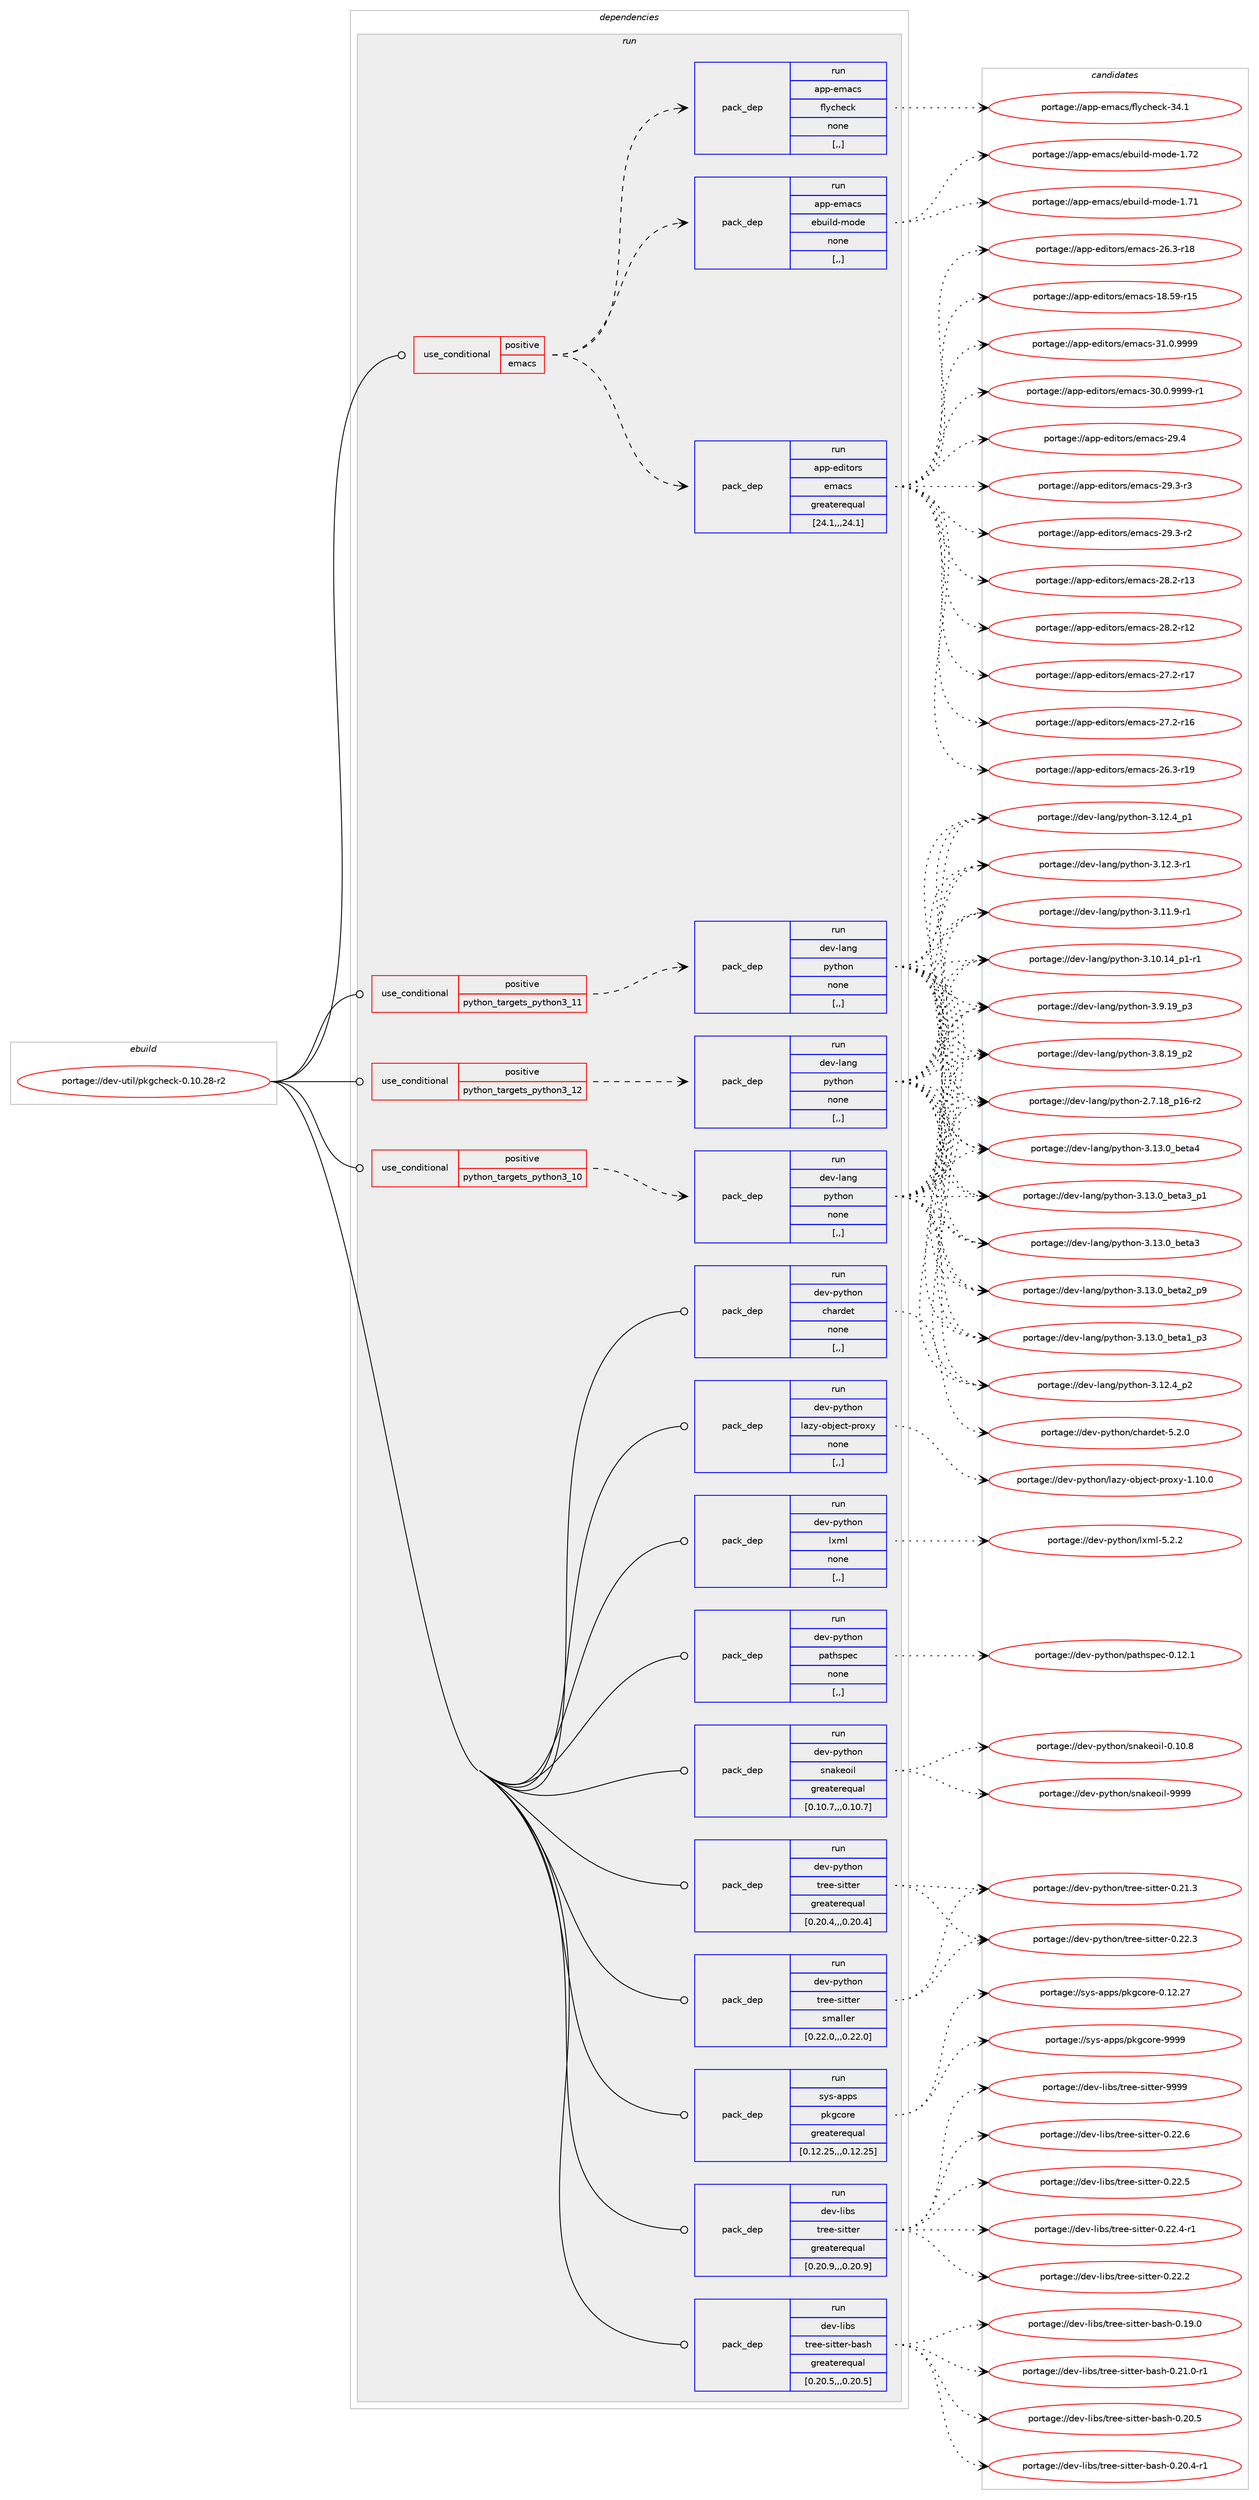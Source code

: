 digraph prolog {

# *************
# Graph options
# *************

newrank=true;
concentrate=true;
compound=true;
graph [rankdir=LR,fontname=Helvetica,fontsize=10,ranksep=1.5];#, ranksep=2.5, nodesep=0.2];
edge  [arrowhead=vee];
node  [fontname=Helvetica,fontsize=10];

# **********
# The ebuild
# **********

subgraph cluster_leftcol {
color=gray;
label=<<i>ebuild</i>>;
id [label="portage://dev-util/pkgcheck-0.10.28-r2", color=red, width=4, href="../dev-util/pkgcheck-0.10.28-r2.svg"];
}

# ****************
# The dependencies
# ****************

subgraph cluster_midcol {
color=gray;
label=<<i>dependencies</i>>;
subgraph cluster_compile {
fillcolor="#eeeeee";
style=filled;
label=<<i>compile</i>>;
}
subgraph cluster_compileandrun {
fillcolor="#eeeeee";
style=filled;
label=<<i>compile and run</i>>;
}
subgraph cluster_run {
fillcolor="#eeeeee";
style=filled;
label=<<i>run</i>>;
subgraph cond61493 {
dependency218327 [label=<<TABLE BORDER="0" CELLBORDER="1" CELLSPACING="0" CELLPADDING="4"><TR><TD ROWSPAN="3" CELLPADDING="10">use_conditional</TD></TR><TR><TD>positive</TD></TR><TR><TD>emacs</TD></TR></TABLE>>, shape=none, color=red];
subgraph pack155393 {
dependency218328 [label=<<TABLE BORDER="0" CELLBORDER="1" CELLSPACING="0" CELLPADDING="4" WIDTH="220"><TR><TD ROWSPAN="6" CELLPADDING="30">pack_dep</TD></TR><TR><TD WIDTH="110">run</TD></TR><TR><TD>app-editors</TD></TR><TR><TD>emacs</TD></TR><TR><TD>greaterequal</TD></TR><TR><TD>[24.1,,,24.1]</TD></TR></TABLE>>, shape=none, color=blue];
}
dependency218327:e -> dependency218328:w [weight=20,style="dashed",arrowhead="vee"];
subgraph pack155394 {
dependency218329 [label=<<TABLE BORDER="0" CELLBORDER="1" CELLSPACING="0" CELLPADDING="4" WIDTH="220"><TR><TD ROWSPAN="6" CELLPADDING="30">pack_dep</TD></TR><TR><TD WIDTH="110">run</TD></TR><TR><TD>app-emacs</TD></TR><TR><TD>ebuild-mode</TD></TR><TR><TD>none</TD></TR><TR><TD>[,,]</TD></TR></TABLE>>, shape=none, color=blue];
}
dependency218327:e -> dependency218329:w [weight=20,style="dashed",arrowhead="vee"];
subgraph pack155395 {
dependency218330 [label=<<TABLE BORDER="0" CELLBORDER="1" CELLSPACING="0" CELLPADDING="4" WIDTH="220"><TR><TD ROWSPAN="6" CELLPADDING="30">pack_dep</TD></TR><TR><TD WIDTH="110">run</TD></TR><TR><TD>app-emacs</TD></TR><TR><TD>flycheck</TD></TR><TR><TD>none</TD></TR><TR><TD>[,,]</TD></TR></TABLE>>, shape=none, color=blue];
}
dependency218327:e -> dependency218330:w [weight=20,style="dashed",arrowhead="vee"];
}
id:e -> dependency218327:w [weight=20,style="solid",arrowhead="odot"];
subgraph cond61494 {
dependency218331 [label=<<TABLE BORDER="0" CELLBORDER="1" CELLSPACING="0" CELLPADDING="4"><TR><TD ROWSPAN="3" CELLPADDING="10">use_conditional</TD></TR><TR><TD>positive</TD></TR><TR><TD>python_targets_python3_10</TD></TR></TABLE>>, shape=none, color=red];
subgraph pack155396 {
dependency218332 [label=<<TABLE BORDER="0" CELLBORDER="1" CELLSPACING="0" CELLPADDING="4" WIDTH="220"><TR><TD ROWSPAN="6" CELLPADDING="30">pack_dep</TD></TR><TR><TD WIDTH="110">run</TD></TR><TR><TD>dev-lang</TD></TR><TR><TD>python</TD></TR><TR><TD>none</TD></TR><TR><TD>[,,]</TD></TR></TABLE>>, shape=none, color=blue];
}
dependency218331:e -> dependency218332:w [weight=20,style="dashed",arrowhead="vee"];
}
id:e -> dependency218331:w [weight=20,style="solid",arrowhead="odot"];
subgraph cond61495 {
dependency218333 [label=<<TABLE BORDER="0" CELLBORDER="1" CELLSPACING="0" CELLPADDING="4"><TR><TD ROWSPAN="3" CELLPADDING="10">use_conditional</TD></TR><TR><TD>positive</TD></TR><TR><TD>python_targets_python3_11</TD></TR></TABLE>>, shape=none, color=red];
subgraph pack155397 {
dependency218334 [label=<<TABLE BORDER="0" CELLBORDER="1" CELLSPACING="0" CELLPADDING="4" WIDTH="220"><TR><TD ROWSPAN="6" CELLPADDING="30">pack_dep</TD></TR><TR><TD WIDTH="110">run</TD></TR><TR><TD>dev-lang</TD></TR><TR><TD>python</TD></TR><TR><TD>none</TD></TR><TR><TD>[,,]</TD></TR></TABLE>>, shape=none, color=blue];
}
dependency218333:e -> dependency218334:w [weight=20,style="dashed",arrowhead="vee"];
}
id:e -> dependency218333:w [weight=20,style="solid",arrowhead="odot"];
subgraph cond61496 {
dependency218335 [label=<<TABLE BORDER="0" CELLBORDER="1" CELLSPACING="0" CELLPADDING="4"><TR><TD ROWSPAN="3" CELLPADDING="10">use_conditional</TD></TR><TR><TD>positive</TD></TR><TR><TD>python_targets_python3_12</TD></TR></TABLE>>, shape=none, color=red];
subgraph pack155398 {
dependency218336 [label=<<TABLE BORDER="0" CELLBORDER="1" CELLSPACING="0" CELLPADDING="4" WIDTH="220"><TR><TD ROWSPAN="6" CELLPADDING="30">pack_dep</TD></TR><TR><TD WIDTH="110">run</TD></TR><TR><TD>dev-lang</TD></TR><TR><TD>python</TD></TR><TR><TD>none</TD></TR><TR><TD>[,,]</TD></TR></TABLE>>, shape=none, color=blue];
}
dependency218335:e -> dependency218336:w [weight=20,style="dashed",arrowhead="vee"];
}
id:e -> dependency218335:w [weight=20,style="solid",arrowhead="odot"];
subgraph pack155399 {
dependency218337 [label=<<TABLE BORDER="0" CELLBORDER="1" CELLSPACING="0" CELLPADDING="4" WIDTH="220"><TR><TD ROWSPAN="6" CELLPADDING="30">pack_dep</TD></TR><TR><TD WIDTH="110">run</TD></TR><TR><TD>dev-libs</TD></TR><TR><TD>tree-sitter</TD></TR><TR><TD>greaterequal</TD></TR><TR><TD>[0.20.9,,,0.20.9]</TD></TR></TABLE>>, shape=none, color=blue];
}
id:e -> dependency218337:w [weight=20,style="solid",arrowhead="odot"];
subgraph pack155400 {
dependency218338 [label=<<TABLE BORDER="0" CELLBORDER="1" CELLSPACING="0" CELLPADDING="4" WIDTH="220"><TR><TD ROWSPAN="6" CELLPADDING="30">pack_dep</TD></TR><TR><TD WIDTH="110">run</TD></TR><TR><TD>dev-libs</TD></TR><TR><TD>tree-sitter-bash</TD></TR><TR><TD>greaterequal</TD></TR><TR><TD>[0.20.5,,,0.20.5]</TD></TR></TABLE>>, shape=none, color=blue];
}
id:e -> dependency218338:w [weight=20,style="solid",arrowhead="odot"];
subgraph pack155401 {
dependency218339 [label=<<TABLE BORDER="0" CELLBORDER="1" CELLSPACING="0" CELLPADDING="4" WIDTH="220"><TR><TD ROWSPAN="6" CELLPADDING="30">pack_dep</TD></TR><TR><TD WIDTH="110">run</TD></TR><TR><TD>dev-python</TD></TR><TR><TD>chardet</TD></TR><TR><TD>none</TD></TR><TR><TD>[,,]</TD></TR></TABLE>>, shape=none, color=blue];
}
id:e -> dependency218339:w [weight=20,style="solid",arrowhead="odot"];
subgraph pack155402 {
dependency218340 [label=<<TABLE BORDER="0" CELLBORDER="1" CELLSPACING="0" CELLPADDING="4" WIDTH="220"><TR><TD ROWSPAN="6" CELLPADDING="30">pack_dep</TD></TR><TR><TD WIDTH="110">run</TD></TR><TR><TD>dev-python</TD></TR><TR><TD>lazy-object-proxy</TD></TR><TR><TD>none</TD></TR><TR><TD>[,,]</TD></TR></TABLE>>, shape=none, color=blue];
}
id:e -> dependency218340:w [weight=20,style="solid",arrowhead="odot"];
subgraph pack155403 {
dependency218341 [label=<<TABLE BORDER="0" CELLBORDER="1" CELLSPACING="0" CELLPADDING="4" WIDTH="220"><TR><TD ROWSPAN="6" CELLPADDING="30">pack_dep</TD></TR><TR><TD WIDTH="110">run</TD></TR><TR><TD>dev-python</TD></TR><TR><TD>lxml</TD></TR><TR><TD>none</TD></TR><TR><TD>[,,]</TD></TR></TABLE>>, shape=none, color=blue];
}
id:e -> dependency218341:w [weight=20,style="solid",arrowhead="odot"];
subgraph pack155404 {
dependency218342 [label=<<TABLE BORDER="0" CELLBORDER="1" CELLSPACING="0" CELLPADDING="4" WIDTH="220"><TR><TD ROWSPAN="6" CELLPADDING="30">pack_dep</TD></TR><TR><TD WIDTH="110">run</TD></TR><TR><TD>dev-python</TD></TR><TR><TD>pathspec</TD></TR><TR><TD>none</TD></TR><TR><TD>[,,]</TD></TR></TABLE>>, shape=none, color=blue];
}
id:e -> dependency218342:w [weight=20,style="solid",arrowhead="odot"];
subgraph pack155405 {
dependency218343 [label=<<TABLE BORDER="0" CELLBORDER="1" CELLSPACING="0" CELLPADDING="4" WIDTH="220"><TR><TD ROWSPAN="6" CELLPADDING="30">pack_dep</TD></TR><TR><TD WIDTH="110">run</TD></TR><TR><TD>dev-python</TD></TR><TR><TD>snakeoil</TD></TR><TR><TD>greaterequal</TD></TR><TR><TD>[0.10.7,,,0.10.7]</TD></TR></TABLE>>, shape=none, color=blue];
}
id:e -> dependency218343:w [weight=20,style="solid",arrowhead="odot"];
subgraph pack155406 {
dependency218344 [label=<<TABLE BORDER="0" CELLBORDER="1" CELLSPACING="0" CELLPADDING="4" WIDTH="220"><TR><TD ROWSPAN="6" CELLPADDING="30">pack_dep</TD></TR><TR><TD WIDTH="110">run</TD></TR><TR><TD>dev-python</TD></TR><TR><TD>tree-sitter</TD></TR><TR><TD>greaterequal</TD></TR><TR><TD>[0.20.4,,,0.20.4]</TD></TR></TABLE>>, shape=none, color=blue];
}
id:e -> dependency218344:w [weight=20,style="solid",arrowhead="odot"];
subgraph pack155407 {
dependency218345 [label=<<TABLE BORDER="0" CELLBORDER="1" CELLSPACING="0" CELLPADDING="4" WIDTH="220"><TR><TD ROWSPAN="6" CELLPADDING="30">pack_dep</TD></TR><TR><TD WIDTH="110">run</TD></TR><TR><TD>dev-python</TD></TR><TR><TD>tree-sitter</TD></TR><TR><TD>smaller</TD></TR><TR><TD>[0.22.0,,,0.22.0]</TD></TR></TABLE>>, shape=none, color=blue];
}
id:e -> dependency218345:w [weight=20,style="solid",arrowhead="odot"];
subgraph pack155408 {
dependency218346 [label=<<TABLE BORDER="0" CELLBORDER="1" CELLSPACING="0" CELLPADDING="4" WIDTH="220"><TR><TD ROWSPAN="6" CELLPADDING="30">pack_dep</TD></TR><TR><TD WIDTH="110">run</TD></TR><TR><TD>sys-apps</TD></TR><TR><TD>pkgcore</TD></TR><TR><TD>greaterequal</TD></TR><TR><TD>[0.12.25,,,0.12.25]</TD></TR></TABLE>>, shape=none, color=blue];
}
id:e -> dependency218346:w [weight=20,style="solid",arrowhead="odot"];
}
}

# **************
# The candidates
# **************

subgraph cluster_choices {
rank=same;
color=gray;
label=<<i>candidates</i>>;

subgraph choice155393 {
color=black;
nodesep=1;
choice971121124510110010511611111411547101109979911545514946484657575757 [label="portage://app-editors/emacs-31.0.9999", color=red, width=4,href="../app-editors/emacs-31.0.9999.svg"];
choice9711211245101100105116111114115471011099799115455148464846575757574511449 [label="portage://app-editors/emacs-30.0.9999-r1", color=red, width=4,href="../app-editors/emacs-30.0.9999-r1.svg"];
choice97112112451011001051161111141154710110997991154550574652 [label="portage://app-editors/emacs-29.4", color=red, width=4,href="../app-editors/emacs-29.4.svg"];
choice971121124510110010511611111411547101109979911545505746514511451 [label="portage://app-editors/emacs-29.3-r3", color=red, width=4,href="../app-editors/emacs-29.3-r3.svg"];
choice971121124510110010511611111411547101109979911545505746514511450 [label="portage://app-editors/emacs-29.3-r2", color=red, width=4,href="../app-editors/emacs-29.3-r2.svg"];
choice97112112451011001051161111141154710110997991154550564650451144951 [label="portage://app-editors/emacs-28.2-r13", color=red, width=4,href="../app-editors/emacs-28.2-r13.svg"];
choice97112112451011001051161111141154710110997991154550564650451144950 [label="portage://app-editors/emacs-28.2-r12", color=red, width=4,href="../app-editors/emacs-28.2-r12.svg"];
choice97112112451011001051161111141154710110997991154550554650451144955 [label="portage://app-editors/emacs-27.2-r17", color=red, width=4,href="../app-editors/emacs-27.2-r17.svg"];
choice97112112451011001051161111141154710110997991154550554650451144954 [label="portage://app-editors/emacs-27.2-r16", color=red, width=4,href="../app-editors/emacs-27.2-r16.svg"];
choice97112112451011001051161111141154710110997991154550544651451144957 [label="portage://app-editors/emacs-26.3-r19", color=red, width=4,href="../app-editors/emacs-26.3-r19.svg"];
choice97112112451011001051161111141154710110997991154550544651451144956 [label="portage://app-editors/emacs-26.3-r18", color=red, width=4,href="../app-editors/emacs-26.3-r18.svg"];
choice9711211245101100105116111114115471011099799115454956465357451144953 [label="portage://app-editors/emacs-18.59-r15", color=red, width=4,href="../app-editors/emacs-18.59-r15.svg"];
dependency218328:e -> choice971121124510110010511611111411547101109979911545514946484657575757:w [style=dotted,weight="100"];
dependency218328:e -> choice9711211245101100105116111114115471011099799115455148464846575757574511449:w [style=dotted,weight="100"];
dependency218328:e -> choice97112112451011001051161111141154710110997991154550574652:w [style=dotted,weight="100"];
dependency218328:e -> choice971121124510110010511611111411547101109979911545505746514511451:w [style=dotted,weight="100"];
dependency218328:e -> choice971121124510110010511611111411547101109979911545505746514511450:w [style=dotted,weight="100"];
dependency218328:e -> choice97112112451011001051161111141154710110997991154550564650451144951:w [style=dotted,weight="100"];
dependency218328:e -> choice97112112451011001051161111141154710110997991154550564650451144950:w [style=dotted,weight="100"];
dependency218328:e -> choice97112112451011001051161111141154710110997991154550554650451144955:w [style=dotted,weight="100"];
dependency218328:e -> choice97112112451011001051161111141154710110997991154550554650451144954:w [style=dotted,weight="100"];
dependency218328:e -> choice97112112451011001051161111141154710110997991154550544651451144957:w [style=dotted,weight="100"];
dependency218328:e -> choice97112112451011001051161111141154710110997991154550544651451144956:w [style=dotted,weight="100"];
dependency218328:e -> choice9711211245101100105116111114115471011099799115454956465357451144953:w [style=dotted,weight="100"];
}
subgraph choice155394 {
color=black;
nodesep=1;
choice971121124510110997991154710198117105108100451091111001014549465550 [label="portage://app-emacs/ebuild-mode-1.72", color=red, width=4,href="../app-emacs/ebuild-mode-1.72.svg"];
choice971121124510110997991154710198117105108100451091111001014549465549 [label="portage://app-emacs/ebuild-mode-1.71", color=red, width=4,href="../app-emacs/ebuild-mode-1.71.svg"];
dependency218329:e -> choice971121124510110997991154710198117105108100451091111001014549465550:w [style=dotted,weight="100"];
dependency218329:e -> choice971121124510110997991154710198117105108100451091111001014549465549:w [style=dotted,weight="100"];
}
subgraph choice155395 {
color=black;
nodesep=1;
choice971121124510110997991154710210812199104101991074551524649 [label="portage://app-emacs/flycheck-34.1", color=red, width=4,href="../app-emacs/flycheck-34.1.svg"];
dependency218330:e -> choice971121124510110997991154710210812199104101991074551524649:w [style=dotted,weight="100"];
}
subgraph choice155396 {
color=black;
nodesep=1;
choice1001011184510897110103471121211161041111104551464951464895981011169752 [label="portage://dev-lang/python-3.13.0_beta4", color=red, width=4,href="../dev-lang/python-3.13.0_beta4.svg"];
choice10010111845108971101034711212111610411111045514649514648959810111697519511249 [label="portage://dev-lang/python-3.13.0_beta3_p1", color=red, width=4,href="../dev-lang/python-3.13.0_beta3_p1.svg"];
choice1001011184510897110103471121211161041111104551464951464895981011169751 [label="portage://dev-lang/python-3.13.0_beta3", color=red, width=4,href="../dev-lang/python-3.13.0_beta3.svg"];
choice10010111845108971101034711212111610411111045514649514648959810111697509511257 [label="portage://dev-lang/python-3.13.0_beta2_p9", color=red, width=4,href="../dev-lang/python-3.13.0_beta2_p9.svg"];
choice10010111845108971101034711212111610411111045514649514648959810111697499511251 [label="portage://dev-lang/python-3.13.0_beta1_p3", color=red, width=4,href="../dev-lang/python-3.13.0_beta1_p3.svg"];
choice100101118451089711010347112121116104111110455146495046529511250 [label="portage://dev-lang/python-3.12.4_p2", color=red, width=4,href="../dev-lang/python-3.12.4_p2.svg"];
choice100101118451089711010347112121116104111110455146495046529511249 [label="portage://dev-lang/python-3.12.4_p1", color=red, width=4,href="../dev-lang/python-3.12.4_p1.svg"];
choice100101118451089711010347112121116104111110455146495046514511449 [label="portage://dev-lang/python-3.12.3-r1", color=red, width=4,href="../dev-lang/python-3.12.3-r1.svg"];
choice100101118451089711010347112121116104111110455146494946574511449 [label="portage://dev-lang/python-3.11.9-r1", color=red, width=4,href="../dev-lang/python-3.11.9-r1.svg"];
choice100101118451089711010347112121116104111110455146494846495295112494511449 [label="portage://dev-lang/python-3.10.14_p1-r1", color=red, width=4,href="../dev-lang/python-3.10.14_p1-r1.svg"];
choice100101118451089711010347112121116104111110455146574649579511251 [label="portage://dev-lang/python-3.9.19_p3", color=red, width=4,href="../dev-lang/python-3.9.19_p3.svg"];
choice100101118451089711010347112121116104111110455146564649579511250 [label="portage://dev-lang/python-3.8.19_p2", color=red, width=4,href="../dev-lang/python-3.8.19_p2.svg"];
choice100101118451089711010347112121116104111110455046554649569511249544511450 [label="portage://dev-lang/python-2.7.18_p16-r2", color=red, width=4,href="../dev-lang/python-2.7.18_p16-r2.svg"];
dependency218332:e -> choice1001011184510897110103471121211161041111104551464951464895981011169752:w [style=dotted,weight="100"];
dependency218332:e -> choice10010111845108971101034711212111610411111045514649514648959810111697519511249:w [style=dotted,weight="100"];
dependency218332:e -> choice1001011184510897110103471121211161041111104551464951464895981011169751:w [style=dotted,weight="100"];
dependency218332:e -> choice10010111845108971101034711212111610411111045514649514648959810111697509511257:w [style=dotted,weight="100"];
dependency218332:e -> choice10010111845108971101034711212111610411111045514649514648959810111697499511251:w [style=dotted,weight="100"];
dependency218332:e -> choice100101118451089711010347112121116104111110455146495046529511250:w [style=dotted,weight="100"];
dependency218332:e -> choice100101118451089711010347112121116104111110455146495046529511249:w [style=dotted,weight="100"];
dependency218332:e -> choice100101118451089711010347112121116104111110455146495046514511449:w [style=dotted,weight="100"];
dependency218332:e -> choice100101118451089711010347112121116104111110455146494946574511449:w [style=dotted,weight="100"];
dependency218332:e -> choice100101118451089711010347112121116104111110455146494846495295112494511449:w [style=dotted,weight="100"];
dependency218332:e -> choice100101118451089711010347112121116104111110455146574649579511251:w [style=dotted,weight="100"];
dependency218332:e -> choice100101118451089711010347112121116104111110455146564649579511250:w [style=dotted,weight="100"];
dependency218332:e -> choice100101118451089711010347112121116104111110455046554649569511249544511450:w [style=dotted,weight="100"];
}
subgraph choice155397 {
color=black;
nodesep=1;
choice1001011184510897110103471121211161041111104551464951464895981011169752 [label="portage://dev-lang/python-3.13.0_beta4", color=red, width=4,href="../dev-lang/python-3.13.0_beta4.svg"];
choice10010111845108971101034711212111610411111045514649514648959810111697519511249 [label="portage://dev-lang/python-3.13.0_beta3_p1", color=red, width=4,href="../dev-lang/python-3.13.0_beta3_p1.svg"];
choice1001011184510897110103471121211161041111104551464951464895981011169751 [label="portage://dev-lang/python-3.13.0_beta3", color=red, width=4,href="../dev-lang/python-3.13.0_beta3.svg"];
choice10010111845108971101034711212111610411111045514649514648959810111697509511257 [label="portage://dev-lang/python-3.13.0_beta2_p9", color=red, width=4,href="../dev-lang/python-3.13.0_beta2_p9.svg"];
choice10010111845108971101034711212111610411111045514649514648959810111697499511251 [label="portage://dev-lang/python-3.13.0_beta1_p3", color=red, width=4,href="../dev-lang/python-3.13.0_beta1_p3.svg"];
choice100101118451089711010347112121116104111110455146495046529511250 [label="portage://dev-lang/python-3.12.4_p2", color=red, width=4,href="../dev-lang/python-3.12.4_p2.svg"];
choice100101118451089711010347112121116104111110455146495046529511249 [label="portage://dev-lang/python-3.12.4_p1", color=red, width=4,href="../dev-lang/python-3.12.4_p1.svg"];
choice100101118451089711010347112121116104111110455146495046514511449 [label="portage://dev-lang/python-3.12.3-r1", color=red, width=4,href="../dev-lang/python-3.12.3-r1.svg"];
choice100101118451089711010347112121116104111110455146494946574511449 [label="portage://dev-lang/python-3.11.9-r1", color=red, width=4,href="../dev-lang/python-3.11.9-r1.svg"];
choice100101118451089711010347112121116104111110455146494846495295112494511449 [label="portage://dev-lang/python-3.10.14_p1-r1", color=red, width=4,href="../dev-lang/python-3.10.14_p1-r1.svg"];
choice100101118451089711010347112121116104111110455146574649579511251 [label="portage://dev-lang/python-3.9.19_p3", color=red, width=4,href="../dev-lang/python-3.9.19_p3.svg"];
choice100101118451089711010347112121116104111110455146564649579511250 [label="portage://dev-lang/python-3.8.19_p2", color=red, width=4,href="../dev-lang/python-3.8.19_p2.svg"];
choice100101118451089711010347112121116104111110455046554649569511249544511450 [label="portage://dev-lang/python-2.7.18_p16-r2", color=red, width=4,href="../dev-lang/python-2.7.18_p16-r2.svg"];
dependency218334:e -> choice1001011184510897110103471121211161041111104551464951464895981011169752:w [style=dotted,weight="100"];
dependency218334:e -> choice10010111845108971101034711212111610411111045514649514648959810111697519511249:w [style=dotted,weight="100"];
dependency218334:e -> choice1001011184510897110103471121211161041111104551464951464895981011169751:w [style=dotted,weight="100"];
dependency218334:e -> choice10010111845108971101034711212111610411111045514649514648959810111697509511257:w [style=dotted,weight="100"];
dependency218334:e -> choice10010111845108971101034711212111610411111045514649514648959810111697499511251:w [style=dotted,weight="100"];
dependency218334:e -> choice100101118451089711010347112121116104111110455146495046529511250:w [style=dotted,weight="100"];
dependency218334:e -> choice100101118451089711010347112121116104111110455146495046529511249:w [style=dotted,weight="100"];
dependency218334:e -> choice100101118451089711010347112121116104111110455146495046514511449:w [style=dotted,weight="100"];
dependency218334:e -> choice100101118451089711010347112121116104111110455146494946574511449:w [style=dotted,weight="100"];
dependency218334:e -> choice100101118451089711010347112121116104111110455146494846495295112494511449:w [style=dotted,weight="100"];
dependency218334:e -> choice100101118451089711010347112121116104111110455146574649579511251:w [style=dotted,weight="100"];
dependency218334:e -> choice100101118451089711010347112121116104111110455146564649579511250:w [style=dotted,weight="100"];
dependency218334:e -> choice100101118451089711010347112121116104111110455046554649569511249544511450:w [style=dotted,weight="100"];
}
subgraph choice155398 {
color=black;
nodesep=1;
choice1001011184510897110103471121211161041111104551464951464895981011169752 [label="portage://dev-lang/python-3.13.0_beta4", color=red, width=4,href="../dev-lang/python-3.13.0_beta4.svg"];
choice10010111845108971101034711212111610411111045514649514648959810111697519511249 [label="portage://dev-lang/python-3.13.0_beta3_p1", color=red, width=4,href="../dev-lang/python-3.13.0_beta3_p1.svg"];
choice1001011184510897110103471121211161041111104551464951464895981011169751 [label="portage://dev-lang/python-3.13.0_beta3", color=red, width=4,href="../dev-lang/python-3.13.0_beta3.svg"];
choice10010111845108971101034711212111610411111045514649514648959810111697509511257 [label="portage://dev-lang/python-3.13.0_beta2_p9", color=red, width=4,href="../dev-lang/python-3.13.0_beta2_p9.svg"];
choice10010111845108971101034711212111610411111045514649514648959810111697499511251 [label="portage://dev-lang/python-3.13.0_beta1_p3", color=red, width=4,href="../dev-lang/python-3.13.0_beta1_p3.svg"];
choice100101118451089711010347112121116104111110455146495046529511250 [label="portage://dev-lang/python-3.12.4_p2", color=red, width=4,href="../dev-lang/python-3.12.4_p2.svg"];
choice100101118451089711010347112121116104111110455146495046529511249 [label="portage://dev-lang/python-3.12.4_p1", color=red, width=4,href="../dev-lang/python-3.12.4_p1.svg"];
choice100101118451089711010347112121116104111110455146495046514511449 [label="portage://dev-lang/python-3.12.3-r1", color=red, width=4,href="../dev-lang/python-3.12.3-r1.svg"];
choice100101118451089711010347112121116104111110455146494946574511449 [label="portage://dev-lang/python-3.11.9-r1", color=red, width=4,href="../dev-lang/python-3.11.9-r1.svg"];
choice100101118451089711010347112121116104111110455146494846495295112494511449 [label="portage://dev-lang/python-3.10.14_p1-r1", color=red, width=4,href="../dev-lang/python-3.10.14_p1-r1.svg"];
choice100101118451089711010347112121116104111110455146574649579511251 [label="portage://dev-lang/python-3.9.19_p3", color=red, width=4,href="../dev-lang/python-3.9.19_p3.svg"];
choice100101118451089711010347112121116104111110455146564649579511250 [label="portage://dev-lang/python-3.8.19_p2", color=red, width=4,href="../dev-lang/python-3.8.19_p2.svg"];
choice100101118451089711010347112121116104111110455046554649569511249544511450 [label="portage://dev-lang/python-2.7.18_p16-r2", color=red, width=4,href="../dev-lang/python-2.7.18_p16-r2.svg"];
dependency218336:e -> choice1001011184510897110103471121211161041111104551464951464895981011169752:w [style=dotted,weight="100"];
dependency218336:e -> choice10010111845108971101034711212111610411111045514649514648959810111697519511249:w [style=dotted,weight="100"];
dependency218336:e -> choice1001011184510897110103471121211161041111104551464951464895981011169751:w [style=dotted,weight="100"];
dependency218336:e -> choice10010111845108971101034711212111610411111045514649514648959810111697509511257:w [style=dotted,weight="100"];
dependency218336:e -> choice10010111845108971101034711212111610411111045514649514648959810111697499511251:w [style=dotted,weight="100"];
dependency218336:e -> choice100101118451089711010347112121116104111110455146495046529511250:w [style=dotted,weight="100"];
dependency218336:e -> choice100101118451089711010347112121116104111110455146495046529511249:w [style=dotted,weight="100"];
dependency218336:e -> choice100101118451089711010347112121116104111110455146495046514511449:w [style=dotted,weight="100"];
dependency218336:e -> choice100101118451089711010347112121116104111110455146494946574511449:w [style=dotted,weight="100"];
dependency218336:e -> choice100101118451089711010347112121116104111110455146494846495295112494511449:w [style=dotted,weight="100"];
dependency218336:e -> choice100101118451089711010347112121116104111110455146574649579511251:w [style=dotted,weight="100"];
dependency218336:e -> choice100101118451089711010347112121116104111110455146564649579511250:w [style=dotted,weight="100"];
dependency218336:e -> choice100101118451089711010347112121116104111110455046554649569511249544511450:w [style=dotted,weight="100"];
}
subgraph choice155399 {
color=black;
nodesep=1;
choice100101118451081059811547116114101101451151051161161011144557575757 [label="portage://dev-libs/tree-sitter-9999", color=red, width=4,href="../dev-libs/tree-sitter-9999.svg"];
choice1001011184510810598115471161141011014511510511611610111445484650504654 [label="portage://dev-libs/tree-sitter-0.22.6", color=red, width=4,href="../dev-libs/tree-sitter-0.22.6.svg"];
choice1001011184510810598115471161141011014511510511611610111445484650504653 [label="portage://dev-libs/tree-sitter-0.22.5", color=red, width=4,href="../dev-libs/tree-sitter-0.22.5.svg"];
choice10010111845108105981154711611410110145115105116116101114454846505046524511449 [label="portage://dev-libs/tree-sitter-0.22.4-r1", color=red, width=4,href="../dev-libs/tree-sitter-0.22.4-r1.svg"];
choice1001011184510810598115471161141011014511510511611610111445484650504650 [label="portage://dev-libs/tree-sitter-0.22.2", color=red, width=4,href="../dev-libs/tree-sitter-0.22.2.svg"];
dependency218337:e -> choice100101118451081059811547116114101101451151051161161011144557575757:w [style=dotted,weight="100"];
dependency218337:e -> choice1001011184510810598115471161141011014511510511611610111445484650504654:w [style=dotted,weight="100"];
dependency218337:e -> choice1001011184510810598115471161141011014511510511611610111445484650504653:w [style=dotted,weight="100"];
dependency218337:e -> choice10010111845108105981154711611410110145115105116116101114454846505046524511449:w [style=dotted,weight="100"];
dependency218337:e -> choice1001011184510810598115471161141011014511510511611610111445484650504650:w [style=dotted,weight="100"];
}
subgraph choice155400 {
color=black;
nodesep=1;
choice10010111845108105981154711611410110145115105116116101114459897115104454846504946484511449 [label="portage://dev-libs/tree-sitter-bash-0.21.0-r1", color=red, width=4,href="../dev-libs/tree-sitter-bash-0.21.0-r1.svg"];
choice1001011184510810598115471161141011014511510511611610111445989711510445484650484653 [label="portage://dev-libs/tree-sitter-bash-0.20.5", color=red, width=4,href="../dev-libs/tree-sitter-bash-0.20.5.svg"];
choice10010111845108105981154711611410110145115105116116101114459897115104454846504846524511449 [label="portage://dev-libs/tree-sitter-bash-0.20.4-r1", color=red, width=4,href="../dev-libs/tree-sitter-bash-0.20.4-r1.svg"];
choice1001011184510810598115471161141011014511510511611610111445989711510445484649574648 [label="portage://dev-libs/tree-sitter-bash-0.19.0", color=red, width=4,href="../dev-libs/tree-sitter-bash-0.19.0.svg"];
dependency218338:e -> choice10010111845108105981154711611410110145115105116116101114459897115104454846504946484511449:w [style=dotted,weight="100"];
dependency218338:e -> choice1001011184510810598115471161141011014511510511611610111445989711510445484650484653:w [style=dotted,weight="100"];
dependency218338:e -> choice10010111845108105981154711611410110145115105116116101114459897115104454846504846524511449:w [style=dotted,weight="100"];
dependency218338:e -> choice1001011184510810598115471161141011014511510511611610111445989711510445484649574648:w [style=dotted,weight="100"];
}
subgraph choice155401 {
color=black;
nodesep=1;
choice10010111845112121116104111110479910497114100101116455346504648 [label="portage://dev-python/chardet-5.2.0", color=red, width=4,href="../dev-python/chardet-5.2.0.svg"];
dependency218339:e -> choice10010111845112121116104111110479910497114100101116455346504648:w [style=dotted,weight="100"];
}
subgraph choice155402 {
color=black;
nodesep=1;
choice1001011184511212111610411111047108971221214511198106101991164511211411112012145494649484648 [label="portage://dev-python/lazy-object-proxy-1.10.0", color=red, width=4,href="../dev-python/lazy-object-proxy-1.10.0.svg"];
dependency218340:e -> choice1001011184511212111610411111047108971221214511198106101991164511211411112012145494649484648:w [style=dotted,weight="100"];
}
subgraph choice155403 {
color=black;
nodesep=1;
choice1001011184511212111610411111047108120109108455346504650 [label="portage://dev-python/lxml-5.2.2", color=red, width=4,href="../dev-python/lxml-5.2.2.svg"];
dependency218341:e -> choice1001011184511212111610411111047108120109108455346504650:w [style=dotted,weight="100"];
}
subgraph choice155404 {
color=black;
nodesep=1;
choice1001011184511212111610411111047112971161041151121019945484649504649 [label="portage://dev-python/pathspec-0.12.1", color=red, width=4,href="../dev-python/pathspec-0.12.1.svg"];
dependency218342:e -> choice1001011184511212111610411111047112971161041151121019945484649504649:w [style=dotted,weight="100"];
}
subgraph choice155405 {
color=black;
nodesep=1;
choice1001011184511212111610411111047115110971071011111051084557575757 [label="portage://dev-python/snakeoil-9999", color=red, width=4,href="../dev-python/snakeoil-9999.svg"];
choice10010111845112121116104111110471151109710710111110510845484649484656 [label="portage://dev-python/snakeoil-0.10.8", color=red, width=4,href="../dev-python/snakeoil-0.10.8.svg"];
dependency218343:e -> choice1001011184511212111610411111047115110971071011111051084557575757:w [style=dotted,weight="100"];
dependency218343:e -> choice10010111845112121116104111110471151109710710111110510845484649484656:w [style=dotted,weight="100"];
}
subgraph choice155406 {
color=black;
nodesep=1;
choice10010111845112121116104111110471161141011014511510511611610111445484650504651 [label="portage://dev-python/tree-sitter-0.22.3", color=red, width=4,href="../dev-python/tree-sitter-0.22.3.svg"];
choice10010111845112121116104111110471161141011014511510511611610111445484650494651 [label="portage://dev-python/tree-sitter-0.21.3", color=red, width=4,href="../dev-python/tree-sitter-0.21.3.svg"];
dependency218344:e -> choice10010111845112121116104111110471161141011014511510511611610111445484650504651:w [style=dotted,weight="100"];
dependency218344:e -> choice10010111845112121116104111110471161141011014511510511611610111445484650494651:w [style=dotted,weight="100"];
}
subgraph choice155407 {
color=black;
nodesep=1;
choice10010111845112121116104111110471161141011014511510511611610111445484650504651 [label="portage://dev-python/tree-sitter-0.22.3", color=red, width=4,href="../dev-python/tree-sitter-0.22.3.svg"];
choice10010111845112121116104111110471161141011014511510511611610111445484650494651 [label="portage://dev-python/tree-sitter-0.21.3", color=red, width=4,href="../dev-python/tree-sitter-0.21.3.svg"];
dependency218345:e -> choice10010111845112121116104111110471161141011014511510511611610111445484650504651:w [style=dotted,weight="100"];
dependency218345:e -> choice10010111845112121116104111110471161141011014511510511611610111445484650494651:w [style=dotted,weight="100"];
}
subgraph choice155408 {
color=black;
nodesep=1;
choice115121115459711211211547112107103991111141014557575757 [label="portage://sys-apps/pkgcore-9999", color=red, width=4,href="../sys-apps/pkgcore-9999.svg"];
choice115121115459711211211547112107103991111141014548464950465055 [label="portage://sys-apps/pkgcore-0.12.27", color=red, width=4,href="../sys-apps/pkgcore-0.12.27.svg"];
dependency218346:e -> choice115121115459711211211547112107103991111141014557575757:w [style=dotted,weight="100"];
dependency218346:e -> choice115121115459711211211547112107103991111141014548464950465055:w [style=dotted,weight="100"];
}
}

}

